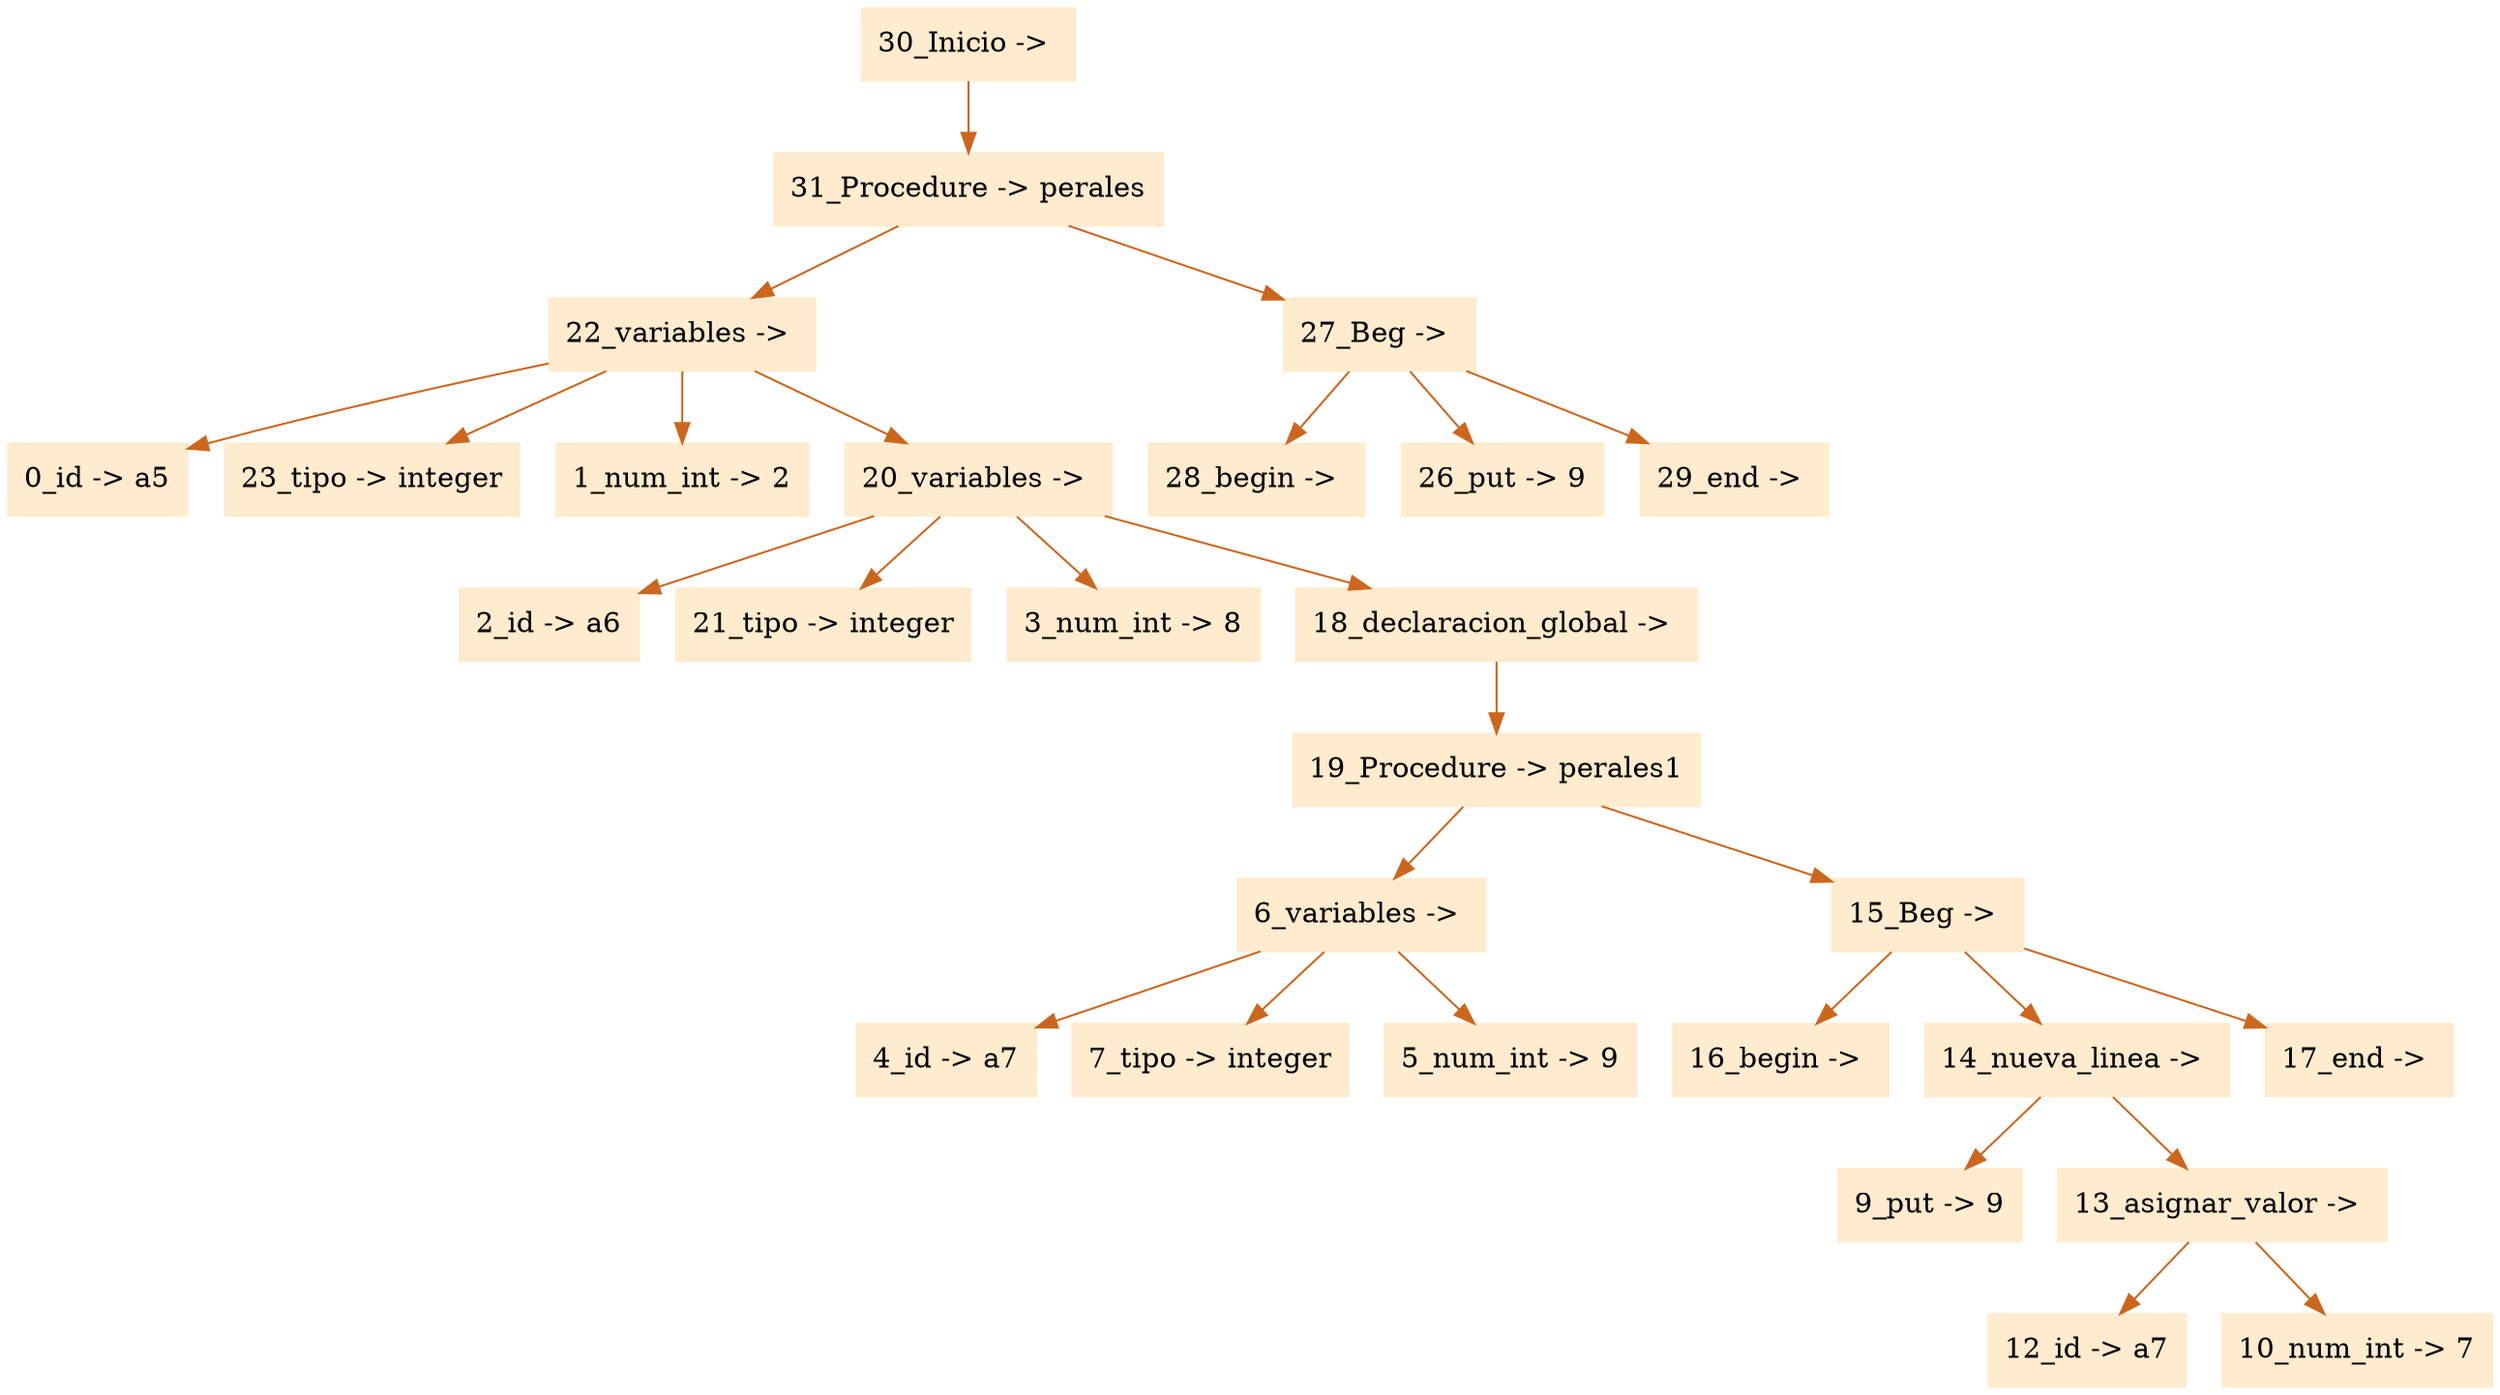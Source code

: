 digraph G {node[shape=box, style=filled, color=blanchedalmond]; edge[color=chocolate3];rankdir=UD 

"30_Inicio -> "->"31_Procedure -> perales"
"31_Procedure -> perales"->"22_variables -> "
"22_variables -> "->"0_id -> a5"
"22_variables -> "->"23_tipo -> integer"
"22_variables -> "->"1_num_int -> 2"
"22_variables -> "->"20_variables -> "
"20_variables -> "->"2_id -> a6"
"20_variables -> "->"21_tipo -> integer"
"20_variables -> "->"3_num_int -> 8"
"20_variables -> "->"18_declaracion_global -> "
"18_declaracion_global -> "->"19_Procedure -> perales1"
"19_Procedure -> perales1"->"6_variables -> "
"6_variables -> "->"4_id -> a7"
"6_variables -> "->"7_tipo -> integer"
"6_variables -> "->"5_num_int -> 9"
"19_Procedure -> perales1"->"15_Beg -> "
"15_Beg -> "->"16_begin -> "
"15_Beg -> "->"14_nueva_linea -> "
"14_nueva_linea -> "->"9_put -> 9"
"14_nueva_linea -> "->"13_asignar_valor -> "
"13_asignar_valor -> "->"12_id -> a7"
"13_asignar_valor -> "->"10_num_int -> 7"
"15_Beg -> "->"17_end -> "
"31_Procedure -> perales"->"27_Beg -> "
"27_Beg -> "->"28_begin -> "
"27_Beg -> "->"26_put -> 9"
"27_Beg -> "->"29_end -> "


}
